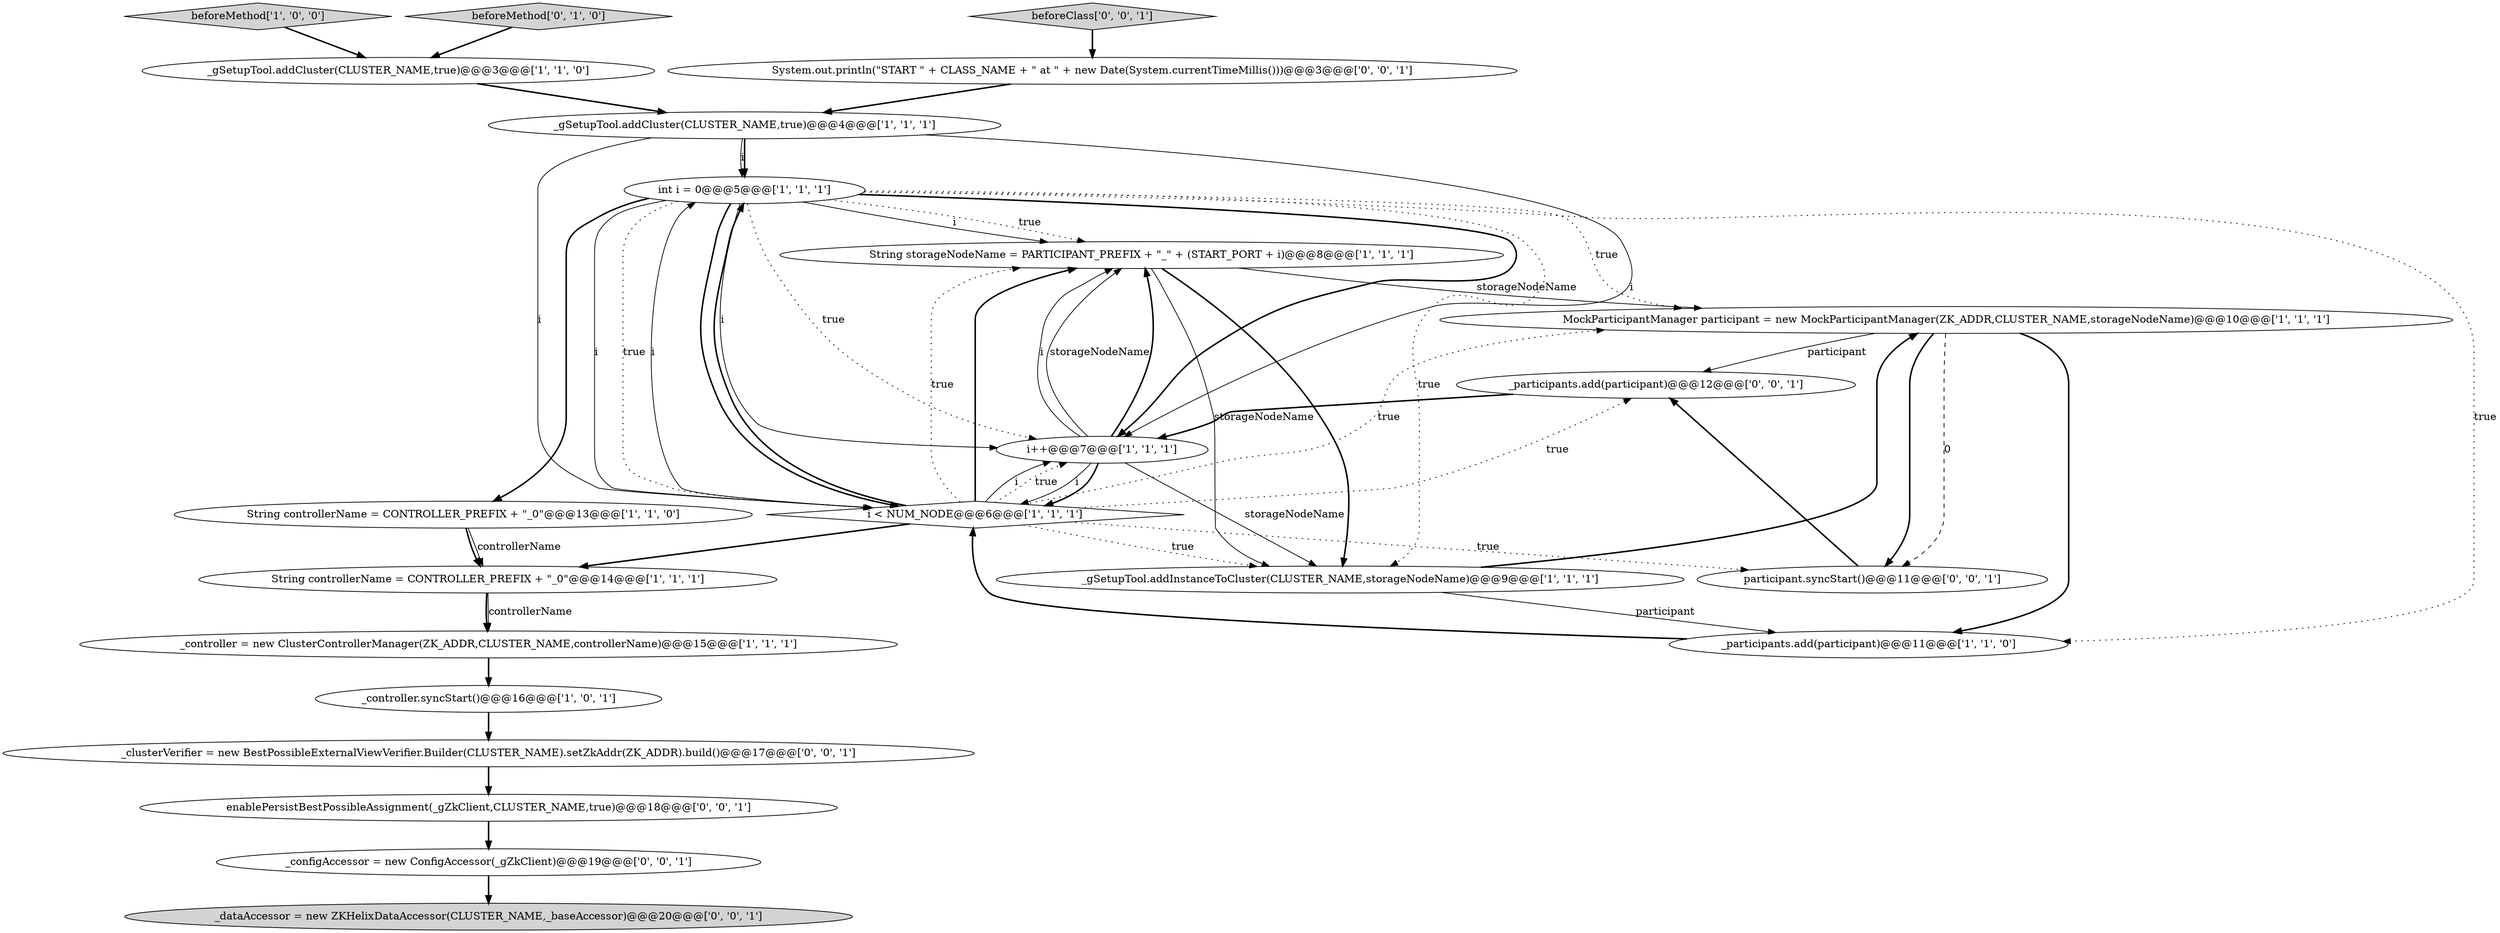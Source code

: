 digraph {
16 [style = filled, label = "_dataAccessor = new ZKHelixDataAccessor(CLUSTER_NAME,_baseAccessor)@@@20@@@['0', '0', '1']", fillcolor = lightgray, shape = ellipse image = "AAA0AAABBB3BBB"];
11 [style = filled, label = "_gSetupTool.addCluster(CLUSTER_NAME,true)@@@3@@@['1', '1', '0']", fillcolor = white, shape = ellipse image = "AAA0AAABBB1BBB"];
9 [style = filled, label = "String storageNodeName = PARTICIPANT_PREFIX + \"_\" + (START_PORT + i)@@@8@@@['1', '1', '1']", fillcolor = white, shape = ellipse image = "AAA0AAABBB1BBB"];
0 [style = filled, label = "_controller = new ClusterControllerManager(ZK_ADDR,CLUSTER_NAME,controllerName)@@@15@@@['1', '1', '1']", fillcolor = white, shape = ellipse image = "AAA0AAABBB1BBB"];
5 [style = filled, label = "i++@@@7@@@['1', '1', '1']", fillcolor = white, shape = ellipse image = "AAA0AAABBB1BBB"];
20 [style = filled, label = "_participants.add(participant)@@@12@@@['0', '0', '1']", fillcolor = white, shape = ellipse image = "AAA0AAABBB3BBB"];
4 [style = filled, label = "int i = 0@@@5@@@['1', '1', '1']", fillcolor = white, shape = ellipse image = "AAA0AAABBB1BBB"];
19 [style = filled, label = "_configAccessor = new ConfigAccessor(_gZkClient)@@@19@@@['0', '0', '1']", fillcolor = white, shape = ellipse image = "AAA0AAABBB3BBB"];
7 [style = filled, label = "MockParticipantManager participant = new MockParticipantManager(ZK_ADDR,CLUSTER_NAME,storageNodeName)@@@10@@@['1', '1', '1']", fillcolor = white, shape = ellipse image = "AAA0AAABBB1BBB"];
8 [style = filled, label = "String controllerName = CONTROLLER_PREFIX + \"_0\"@@@14@@@['1', '1', '1']", fillcolor = white, shape = ellipse image = "AAA0AAABBB1BBB"];
15 [style = filled, label = "beforeClass['0', '0', '1']", fillcolor = lightgray, shape = diamond image = "AAA0AAABBB3BBB"];
3 [style = filled, label = "_controller.syncStart()@@@16@@@['1', '0', '1']", fillcolor = white, shape = ellipse image = "AAA0AAABBB1BBB"];
14 [style = filled, label = "beforeMethod['0', '1', '0']", fillcolor = lightgray, shape = diamond image = "AAA0AAABBB2BBB"];
22 [style = filled, label = "_clusterVerifier = new BestPossibleExternalViewVerifier.Builder(CLUSTER_NAME).setZkAddr(ZK_ADDR).build()@@@17@@@['0', '0', '1']", fillcolor = white, shape = ellipse image = "AAA0AAABBB3BBB"];
17 [style = filled, label = "participant.syncStart()@@@11@@@['0', '0', '1']", fillcolor = white, shape = ellipse image = "AAA0AAABBB3BBB"];
18 [style = filled, label = "enablePersistBestPossibleAssignment(_gZkClient,CLUSTER_NAME,true)@@@18@@@['0', '0', '1']", fillcolor = white, shape = ellipse image = "AAA0AAABBB3BBB"];
2 [style = filled, label = "_participants.add(participant)@@@11@@@['1', '1', '0']", fillcolor = white, shape = ellipse image = "AAA0AAABBB1BBB"];
12 [style = filled, label = "String controllerName = CONTROLLER_PREFIX + \"_0\"@@@13@@@['1', '1', '0']", fillcolor = white, shape = ellipse image = "AAA0AAABBB1BBB"];
10 [style = filled, label = "beforeMethod['1', '0', '0']", fillcolor = lightgray, shape = diamond image = "AAA0AAABBB1BBB"];
21 [style = filled, label = "System.out.println(\"START \" + CLASS_NAME + \" at \" + new Date(System.currentTimeMillis()))@@@3@@@['0', '0', '1']", fillcolor = white, shape = ellipse image = "AAA0AAABBB3BBB"];
6 [style = filled, label = "_gSetupTool.addInstanceToCluster(CLUSTER_NAME,storageNodeName)@@@9@@@['1', '1', '1']", fillcolor = white, shape = ellipse image = "AAA0AAABBB1BBB"];
1 [style = filled, label = "_gSetupTool.addCluster(CLUSTER_NAME,true)@@@4@@@['1', '1', '1']", fillcolor = white, shape = ellipse image = "AAA0AAABBB1BBB"];
13 [style = filled, label = "i < NUM_NODE@@@6@@@['1', '1', '1']", fillcolor = white, shape = diamond image = "AAA0AAABBB1BBB"];
4->9 [style = solid, label="i"];
13->4 [style = solid, label="i"];
8->0 [style = solid, label="controllerName"];
4->13 [style = solid, label="i"];
13->6 [style = dotted, label="true"];
1->13 [style = solid, label="i"];
13->4 [style = bold, label=""];
8->0 [style = bold, label=""];
6->2 [style = solid, label="participant"];
2->13 [style = bold, label=""];
4->7 [style = dotted, label="true"];
20->5 [style = bold, label=""];
4->5 [style = bold, label=""];
13->5 [style = solid, label="i"];
5->13 [style = solid, label="i"];
11->1 [style = bold, label=""];
10->11 [style = bold, label=""];
0->3 [style = bold, label=""];
15->21 [style = bold, label=""];
5->9 [style = solid, label="storageNodeName"];
5->9 [style = bold, label=""];
17->20 [style = bold, label=""];
14->11 [style = bold, label=""];
13->9 [style = dotted, label="true"];
13->17 [style = dotted, label="true"];
9->6 [style = solid, label="storageNodeName"];
5->13 [style = bold, label=""];
9->6 [style = bold, label=""];
4->5 [style = solid, label="i"];
19->16 [style = bold, label=""];
7->17 [style = dashed, label="0"];
9->7 [style = solid, label="storageNodeName"];
18->19 [style = bold, label=""];
7->20 [style = solid, label="participant"];
5->9 [style = solid, label="i"];
13->20 [style = dotted, label="true"];
4->12 [style = bold, label=""];
22->18 [style = bold, label=""];
1->4 [style = bold, label=""];
7->17 [style = bold, label=""];
4->5 [style = dotted, label="true"];
4->13 [style = bold, label=""];
5->6 [style = solid, label="storageNodeName"];
4->9 [style = dotted, label="true"];
3->22 [style = bold, label=""];
21->1 [style = bold, label=""];
13->5 [style = dotted, label="true"];
13->9 [style = bold, label=""];
13->8 [style = bold, label=""];
6->7 [style = bold, label=""];
4->13 [style = dotted, label="true"];
4->6 [style = dotted, label="true"];
12->8 [style = bold, label=""];
1->5 [style = solid, label="i"];
13->7 [style = dotted, label="true"];
1->4 [style = solid, label="i"];
12->8 [style = solid, label="controllerName"];
4->2 [style = dotted, label="true"];
7->2 [style = bold, label=""];
}
